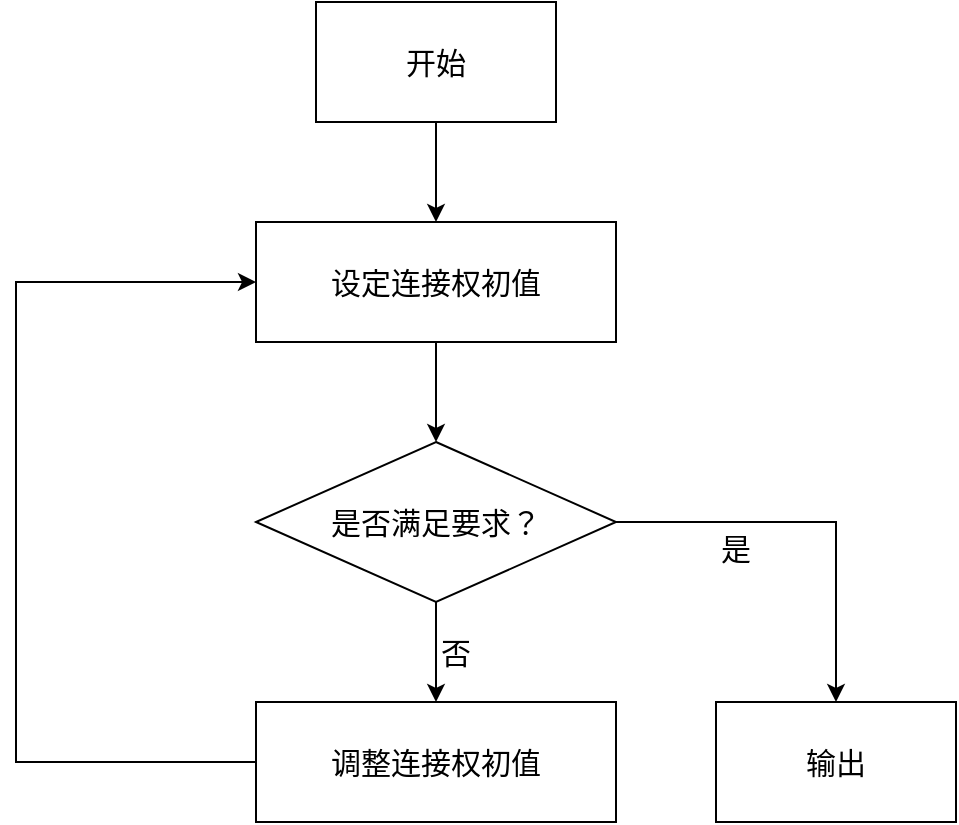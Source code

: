 <mxfile version="24.0.7" type="github">
  <diagram name="第 1 页" id="NoRNH7uwiVo1Yr44ymqn">
    <mxGraphModel dx="1042" dy="577" grid="1" gridSize="10" guides="1" tooltips="1" connect="1" arrows="1" fold="1" page="1" pageScale="1" pageWidth="827" pageHeight="1169" math="0" shadow="0">
      <root>
        <mxCell id="0" />
        <mxCell id="1" parent="0" />
        <mxCell id="78NADJNt6n4GUf8spoT7-1" style="edgeStyle=orthogonalEdgeStyle;rounded=0;orthogonalLoop=1;jettySize=auto;html=1;exitX=0.5;exitY=1;exitDx=0;exitDy=0;entryX=0.5;entryY=0;entryDx=0;entryDy=0;" parent="1" source="78NADJNt6n4GUf8spoT7-2" target="78NADJNt6n4GUf8spoT7-4" edge="1">
          <mxGeometry relative="1" as="geometry" />
        </mxCell>
        <mxCell id="78NADJNt6n4GUf8spoT7-2" value="&lt;font style=&quot;font-size: 15px;&quot;&gt;开始&lt;/font&gt;" style="rounded=0;whiteSpace=wrap;html=1;" parent="1" vertex="1">
          <mxGeometry x="320" y="290" width="120" height="60" as="geometry" />
        </mxCell>
        <mxCell id="78NADJNt6n4GUf8spoT7-13" value="" style="edgeStyle=orthogonalEdgeStyle;rounded=0;orthogonalLoop=1;jettySize=auto;html=1;" parent="1" source="78NADJNt6n4GUf8spoT7-4" target="78NADJNt6n4GUf8spoT7-9" edge="1">
          <mxGeometry relative="1" as="geometry" />
        </mxCell>
        <mxCell id="78NADJNt6n4GUf8spoT7-4" value="设定连接权初值" style="rounded=0;whiteSpace=wrap;html=1;fontSize=15;" parent="1" vertex="1">
          <mxGeometry x="290" y="400" width="180" height="60" as="geometry" />
        </mxCell>
        <mxCell id="78NADJNt6n4GUf8spoT7-7" style="edgeStyle=orthogonalEdgeStyle;rounded=0;orthogonalLoop=1;jettySize=auto;html=1;exitX=1;exitY=0.5;exitDx=0;exitDy=0;" parent="1" source="78NADJNt6n4GUf8spoT7-9" target="78NADJNt6n4GUf8spoT7-11" edge="1">
          <mxGeometry relative="1" as="geometry" />
        </mxCell>
        <mxCell id="78NADJNt6n4GUf8spoT7-8" style="edgeStyle=orthogonalEdgeStyle;rounded=0;orthogonalLoop=1;jettySize=auto;html=1;exitX=0.5;exitY=1;exitDx=0;exitDy=0;entryX=0.5;entryY=0;entryDx=0;entryDy=0;" parent="1" source="78NADJNt6n4GUf8spoT7-9" target="78NADJNt6n4GUf8spoT7-10" edge="1">
          <mxGeometry relative="1" as="geometry" />
        </mxCell>
        <mxCell id="78NADJNt6n4GUf8spoT7-9" value="是否满足要求？" style="rhombus;whiteSpace=wrap;html=1;fontSize=15;" parent="1" vertex="1">
          <mxGeometry x="290" y="510" width="180" height="80" as="geometry" />
        </mxCell>
        <mxCell id="78NADJNt6n4GUf8spoT7-10" value="调整连接权初值" style="rounded=0;whiteSpace=wrap;html=1;fontSize=15;" parent="1" vertex="1">
          <mxGeometry x="290" y="640" width="180" height="60" as="geometry" />
        </mxCell>
        <mxCell id="78NADJNt6n4GUf8spoT7-11" value="输出" style="rounded=0;whiteSpace=wrap;html=1;fontSize=15;" parent="1" vertex="1">
          <mxGeometry x="520" y="640" width="120" height="60" as="geometry" />
        </mxCell>
        <mxCell id="78NADJNt6n4GUf8spoT7-12" value="" style="endArrow=classic;html=1;rounded=0;exitX=0;exitY=0.5;exitDx=0;exitDy=0;entryX=0;entryY=0.5;entryDx=0;entryDy=0;" parent="1" source="78NADJNt6n4GUf8spoT7-10" edge="1" target="78NADJNt6n4GUf8spoT7-4">
          <mxGeometry width="50" height="50" relative="1" as="geometry">
            <mxPoint x="290" y="660" as="sourcePoint" />
            <mxPoint x="350" y="530" as="targetPoint" />
            <Array as="points">
              <mxPoint x="170" y="670" />
              <mxPoint x="170" y="565" />
              <mxPoint x="170" y="430" />
            </Array>
          </mxGeometry>
        </mxCell>
        <mxCell id="78NADJNt6n4GUf8spoT7-14" value="否" style="text;html=1;align=center;verticalAlign=middle;whiteSpace=wrap;rounded=0;fontSize=15;" parent="1" vertex="1">
          <mxGeometry x="360" y="600" width="60" height="30" as="geometry" />
        </mxCell>
        <mxCell id="78NADJNt6n4GUf8spoT7-15" value="是" style="text;html=1;align=center;verticalAlign=middle;whiteSpace=wrap;rounded=0;fontSize=15;" parent="1" vertex="1">
          <mxGeometry x="500" y="550" width="60" height="26" as="geometry" />
        </mxCell>
      </root>
    </mxGraphModel>
  </diagram>
</mxfile>
